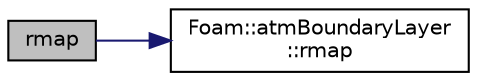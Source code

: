 digraph "rmap"
{
  bgcolor="transparent";
  edge [fontname="Helvetica",fontsize="10",labelfontname="Helvetica",labelfontsize="10"];
  node [fontname="Helvetica",fontsize="10",shape=record];
  rankdir="LR";
  Node1 [label="rmap",height=0.2,width=0.4,color="black", fillcolor="grey75", style="filled", fontcolor="black"];
  Node1 -> Node2 [color="midnightblue",fontsize="10",style="solid",fontname="Helvetica"];
  Node2 [label="Foam::atmBoundaryLayer\l::rmap",height=0.2,width=0.4,color="black",URL="$a00074.html#a670094b08fb7f2e53678b72397f942f3",tooltip="Reverse map the given fvPatchField onto this fvPatchField. "];
}
